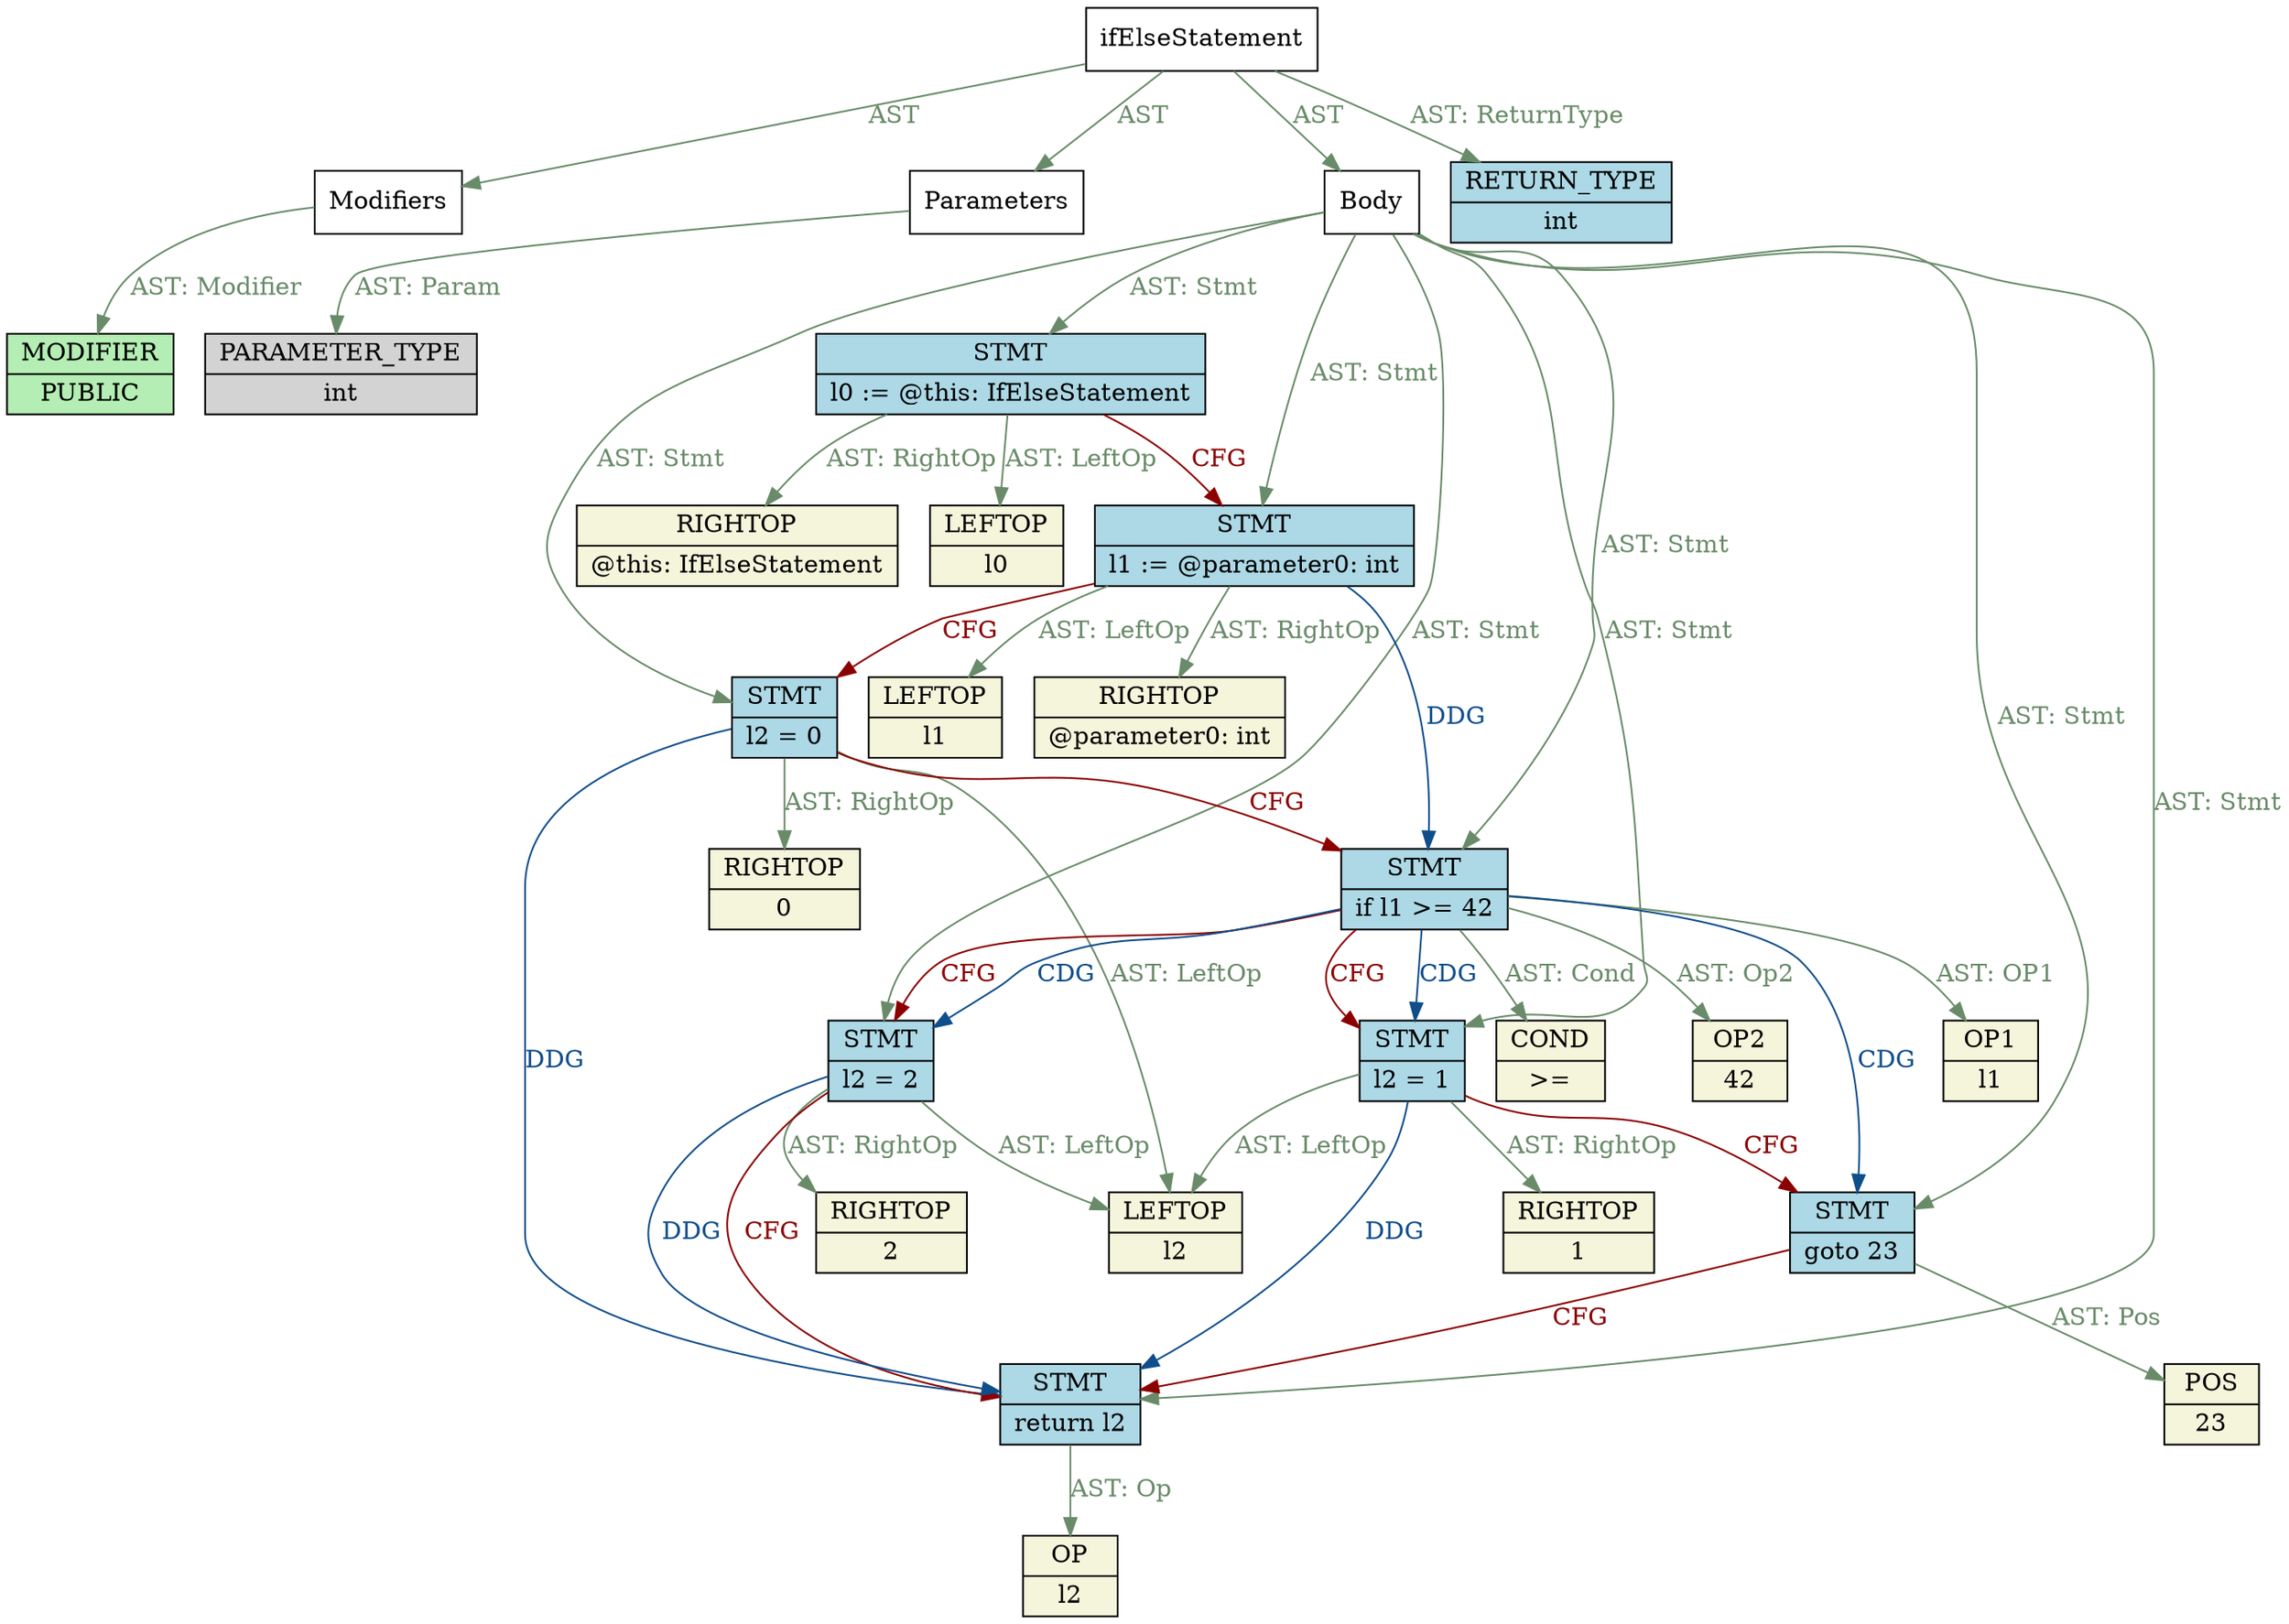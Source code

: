 digraph CPG {
	rankdir=TB;
	node [style=filled, shape=record];
	edge [style=filled]	"-456615772" [label=ifElseStatement, fillcolor="white"];
	"866062017" [label=Modifiers, fillcolor="white"];
	"679255763" [label=Parameters, fillcolor="white"];
	"2034796059" [label=Body, fillcolor="white"];
	"-2059221936" [label="{<f0> MODIFIER | <f1> PUBLIC}", fillcolor="darkseagreen2"];
	"242610529" [label="{<f0> PARAMETER_TYPE | <f1> int}", fillcolor="lightgray"];
	"1987626995" [label="{<f0> STMT | <f1> l0 := @this: IfElseStatement}", fillcolor="lightblue"];
	"279699695" [label="{<f0> LEFTOP | <f1> l0}", fillcolor="beige"];
	"443193635" [label="{<f0> RIGHTOP | <f1> @this: IfElseStatement}", fillcolor="beige"];
	"298245441" [label="{<f0> STMT | <f1> l1 := @parameter0: int}", fillcolor="lightblue"];
	"279699726" [label="{<f0> LEFTOP | <f1> l1}", fillcolor="beige"];
	"-581805002" [label="{<f0> RIGHTOP | <f1> @parameter0: int}", fillcolor="beige"];
	"1593029528" [label="{<f0> STMT | <f1> l2 = 0}", fillcolor="lightblue"];
	"279699757" [label="{<f0> LEFTOP | <f1> l2}", fillcolor="beige"];
	"989450056" [label="{<f0> RIGHTOP | <f1> 0}", fillcolor="beige"];
	"-1863334135" [label="{<f0> STMT | <f1> if l1 &gt;= 42}", fillcolor="lightblue"];
	"1278360681" [label="{<f0> OP1 | <f1> l1}", fillcolor="beige"];
	"972044481" [label="{<f0> COND | <f1>  &gt;= }", fillcolor="beige"];
	"931727514" [label="{<f0> OP2 | <f1> 42}", fillcolor="beige"];
	"-1778734762" [label="{<f0> STMT | <f1> l2 = 1}", fillcolor="lightblue"];
	"989450087" [label="{<f0> RIGHTOP | <f1> 1}", fillcolor="beige"];
	"-1209296798" [label="{<f0> STMT | <f1> goto 23}", fillcolor="lightblue"];
	"1433717472" [label="{<f0> POS | <f1> 23}", fillcolor="beige"];
	"-1454072992" [label="{<f0> STMT | <f1> l2 = 2}", fillcolor="lightblue"];
	"989450118" [label="{<f0> RIGHTOP | <f1> 2}", fillcolor="beige"];
	"-1066346665" [label="{<f0> STMT | <f1> return l2}", fillcolor="lightblue"];
	"2012851007" [label="{<f0> OP | <f1> l2}", fillcolor="beige"];
	"34353057" [label="{<f0> RETURN_TYPE | <f1> int}", fillcolor="lightblue"];
	"-456615772" -> "866062017"[label="AST", color="darkseagreen4", fontcolor="darkseagreen4"];
	"-456615772" -> "679255763"[label="AST", color="darkseagreen4", fontcolor="darkseagreen4"];
	"-456615772" -> "2034796059"[label="AST", color="darkseagreen4", fontcolor="darkseagreen4"];
	"866062017" -> "-2059221936"[label="AST: Modifier", color="darkseagreen4", fontcolor="darkseagreen4"];
	"679255763" -> "242610529"[label="AST: Param", color="darkseagreen4", fontcolor="darkseagreen4"];
	"2034796059" -> "1987626995"[label="AST: Stmt", color="darkseagreen4", fontcolor="darkseagreen4"];
	"1987626995" -> "279699695"[label="AST: LeftOp", color="darkseagreen4", fontcolor="darkseagreen4"];
	"1987626995" -> "443193635"[label="AST: RightOp", color="darkseagreen4", fontcolor="darkseagreen4"];
	"2034796059" -> "298245441"[label="AST: Stmt", color="darkseagreen4", fontcolor="darkseagreen4"];
	"298245441" -> "279699726"[label="AST: LeftOp", color="darkseagreen4", fontcolor="darkseagreen4"];
	"298245441" -> "-581805002"[label="AST: RightOp", color="darkseagreen4", fontcolor="darkseagreen4"];
	"2034796059" -> "1593029528"[label="AST: Stmt", color="darkseagreen4", fontcolor="darkseagreen4"];
	"1593029528" -> "279699757"[label="AST: LeftOp", color="darkseagreen4", fontcolor="darkseagreen4"];
	"1593029528" -> "989450056"[label="AST: RightOp", color="darkseagreen4", fontcolor="darkseagreen4"];
	"2034796059" -> "-1863334135"[label="AST: Stmt", color="darkseagreen4", fontcolor="darkseagreen4"];
	"-1863334135" -> "1278360681"[label="AST: OP1", color="darkseagreen4", fontcolor="darkseagreen4"];
	"-1863334135" -> "972044481"[label="AST: Cond", color="darkseagreen4", fontcolor="darkseagreen4"];
	"-1863334135" -> "931727514"[label="AST: Op2", color="darkseagreen4", fontcolor="darkseagreen4"];
	"2034796059" -> "-1778734762"[label="AST: Stmt", color="darkseagreen4", fontcolor="darkseagreen4"];
	"-1778734762" -> "279699757"[label="AST: LeftOp", color="darkseagreen4", fontcolor="darkseagreen4"];
	"-1778734762" -> "989450087"[label="AST: RightOp", color="darkseagreen4", fontcolor="darkseagreen4"];
	"2034796059" -> "-1209296798"[label="AST: Stmt", color="darkseagreen4", fontcolor="darkseagreen4"];
	"-1209296798" -> "1433717472"[label="AST: Pos", color="darkseagreen4", fontcolor="darkseagreen4"];
	"2034796059" -> "-1454072992"[label="AST: Stmt", color="darkseagreen4", fontcolor="darkseagreen4"];
	"-1454072992" -> "279699757"[label="AST: LeftOp", color="darkseagreen4", fontcolor="darkseagreen4"];
	"-1454072992" -> "989450118"[label="AST: RightOp", color="darkseagreen4", fontcolor="darkseagreen4"];
	"2034796059" -> "-1066346665"[label="AST: Stmt", color="darkseagreen4", fontcolor="darkseagreen4"];
	"-1066346665" -> "2012851007"[label="AST: Op", color="darkseagreen4", fontcolor="darkseagreen4"];
	"-456615772" -> "34353057"[label="AST: ReturnType", color="darkseagreen4", fontcolor="darkseagreen4"];
	"1987626995" -> "298245441"[label="CFG", color="darkred", fontcolor="darkred"];
	"298245441" -> "1593029528"[label="CFG", color="darkred", fontcolor="darkred"];
	"1593029528" -> "-1863334135"[label="CFG", color="darkred", fontcolor="darkred"];
	"-1863334135" -> "-1778734762"[label="CFG", color="darkred", fontcolor="darkred"];
	"-1863334135" -> "-1454072992"[label="CFG", color="darkred", fontcolor="darkred"];
	"-1778734762" -> "-1209296798"[label="CFG", color="darkred", fontcolor="darkred"];
	"-1209296798" -> "-1066346665"[label="CFG", color="darkred", fontcolor="darkred"];
	"-1454072992" -> "-1066346665"[label="CFG", color="darkred", fontcolor="darkred"];
	"-1863334135" -> "-1778734762"[label="CDG", color="dodgerblue4", fontcolor="dodgerblue4"];
	"-1863334135" -> "-1209296798"[label="CDG", color="dodgerblue4", fontcolor="dodgerblue4"];
	"-1863334135" -> "-1454072992"[label="CDG", color="dodgerblue4", fontcolor="dodgerblue4"];
	"298245441" -> "-1863334135"[label="DDG", color="dodgerblue4", fontcolor="dodgerblue4"];
	"1593029528" -> "-1066346665"[label="DDG", color="dodgerblue4", fontcolor="dodgerblue4"];
	"-1454072992" -> "-1066346665"[label="DDG", color="dodgerblue4", fontcolor="dodgerblue4"];
	"-1778734762" -> "-1066346665"[label="DDG", color="dodgerblue4", fontcolor="dodgerblue4"];
}
